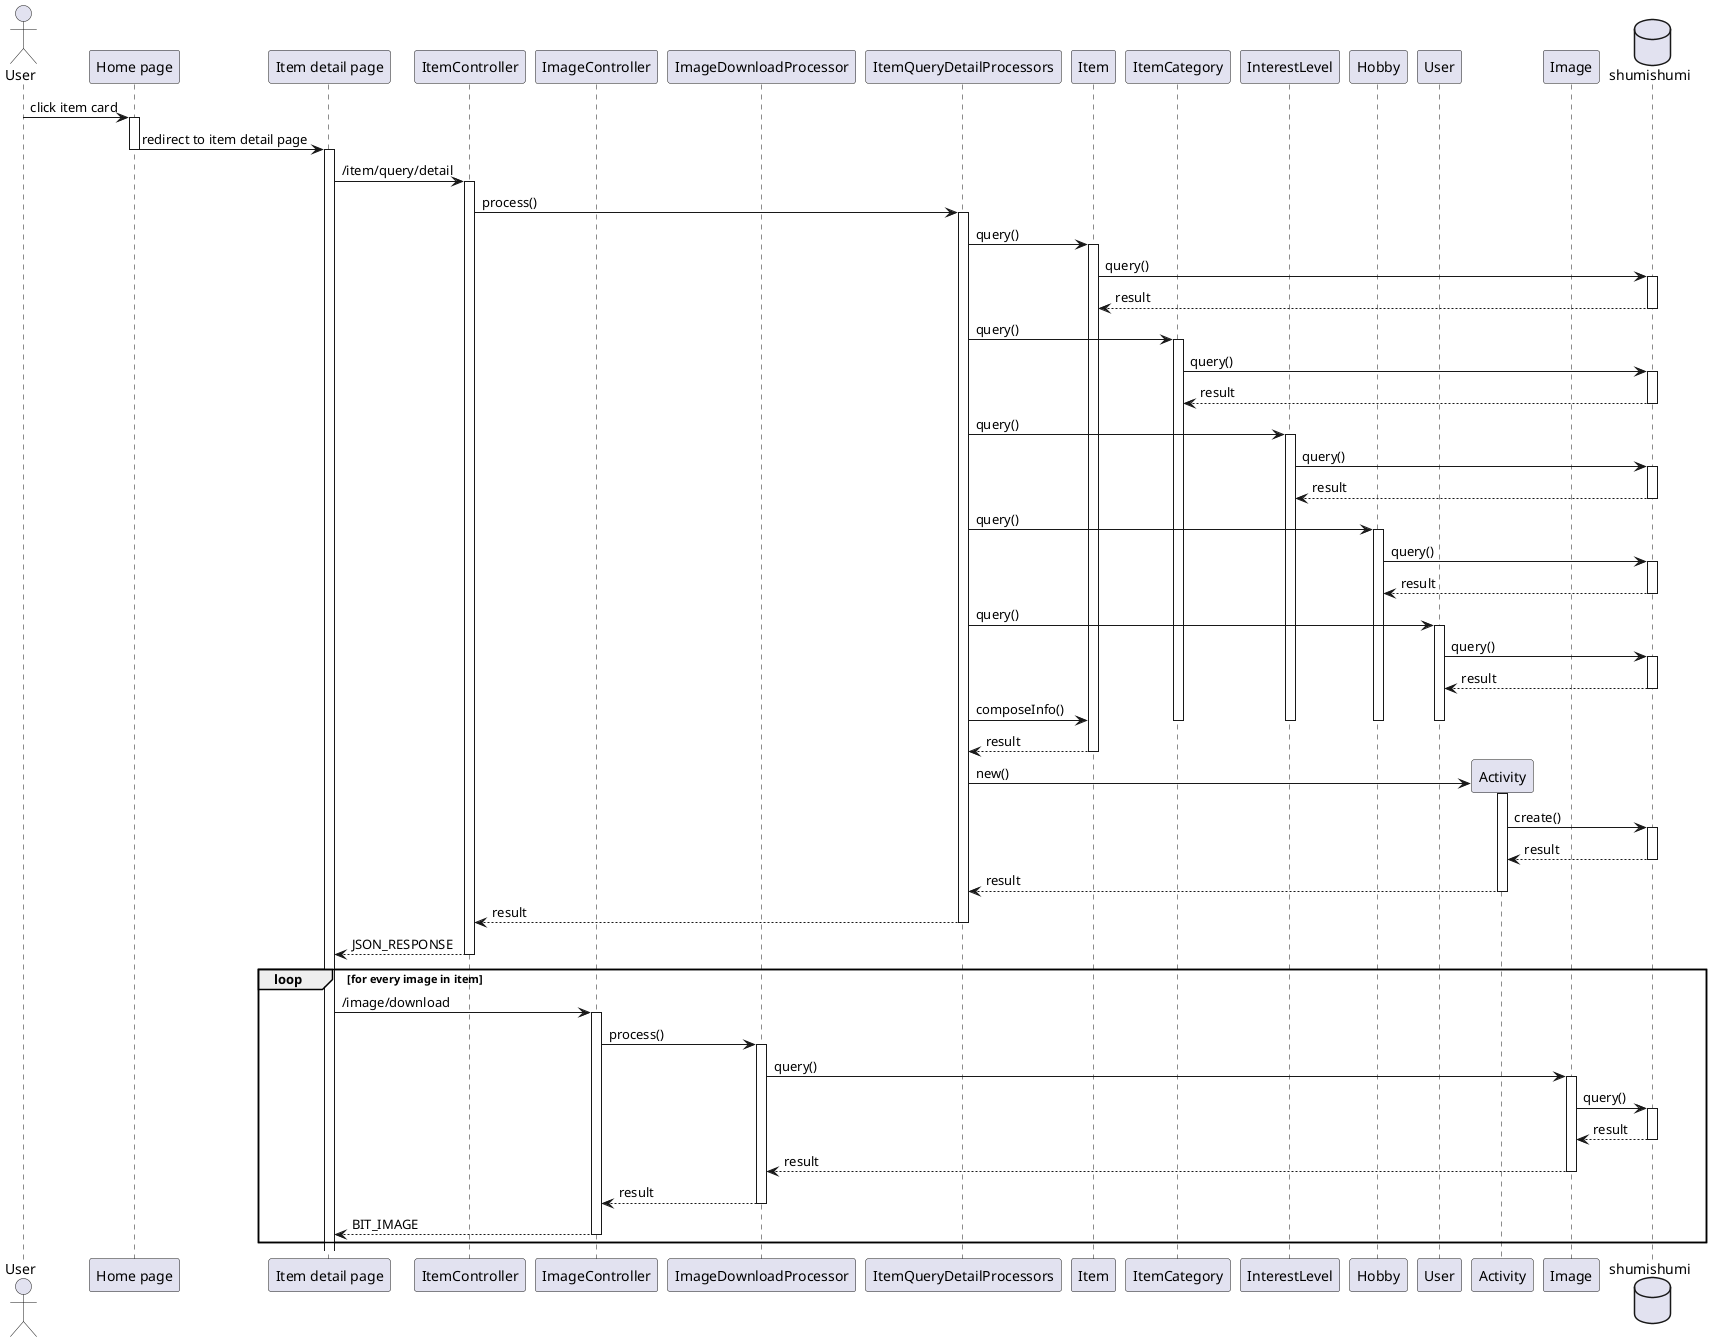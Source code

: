 @startuml see item detail
'autonumber 1.1.1

actor User as u

' Box "front end"
participant "Home page" as home
participant "Item detail page" as detail
' end box

' Box "back end"
participant "ItemController" as ic
participant "ImageController" as imc

participant "ImageDownloadProcessor" as downproc
participant "ItemQueryDetailProcessors" as detailproc

participant "Item" as im
participant ItemCategory as icm
participant InterestLevel as ilm
participant Hobby as hm
participant User as um
participant Activity as am

participant "Image" as img
' end box

database shumishumi as db

u -> home++ : click item card
home -> detail --++ : redirect to item detail page
detail -> ic++ : /item/query/detail
ic -> detailproc++ : process()
detailproc -> im++ : query()
im -> db++ : query()
return result

detailproc -> icm++ : query()
icm -> db++: query()
return result

detailproc -> ilm++ : query()
ilm -> db++: query()
return result

detailproc -> hm++ : query()
hm -> db++: query()
return result
detailproc -> um++ : query()
um -> db++: query()
return result

detailproc -> im : composeInfo()
deactivate um
deactivate icm
deactivate ilm
deactivate hm

return result

create am
detailproc -> am++ : new()
am -> db++ : create()
return result
return result

return result
return JSON_RESPONSE

'autonumber inc b
loop for every image in item
    detail -> imc++ : /image/download
    imc -> downproc++ : process()
    downproc -> img++ : query()
    img -> db++ : query()
    return result
    return result
    return result
    return BIT_IMAGE
end

@enduml
